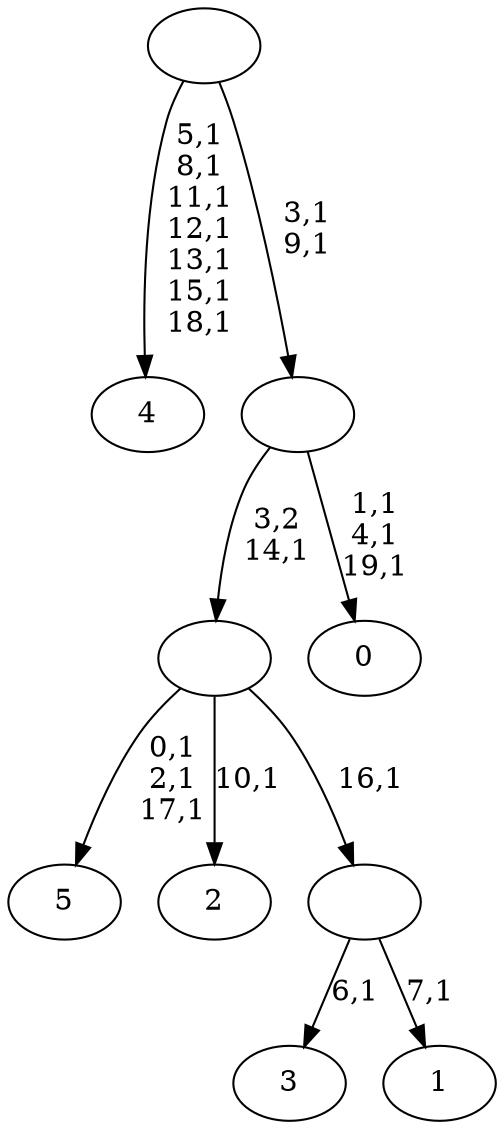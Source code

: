 digraph T {
	26 [label="5"]
	22 [label="4"]
	14 [label="3"]
	12 [label="2"]
	10 [label="1"]
	8 [label=""]
	7 [label=""]
	6 [label="0"]
	2 [label=""]
	0 [label=""]
	8 -> 10 [label="7,1"]
	8 -> 14 [label="6,1"]
	7 -> 12 [label="10,1"]
	7 -> 26 [label="0,1\n2,1\n17,1"]
	7 -> 8 [label="16,1"]
	2 -> 6 [label="1,1\n4,1\n19,1"]
	2 -> 7 [label="3,2\n14,1"]
	0 -> 2 [label="3,1\n9,1"]
	0 -> 22 [label="5,1\n8,1\n11,1\n12,1\n13,1\n15,1\n18,1"]
}
